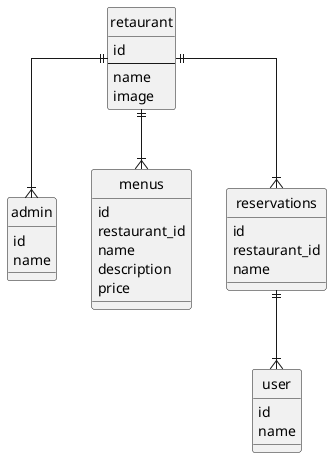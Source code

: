 @startuml
hide circle
skinparam linetype ortho

entity "retaurant" as restaurant {
id
--
name
image
' **optional bold attribute**
' * **mandatory bold attribute**
}

entity "user" as user {
id
name
}

entity "admin" as admin {
id
name
}

entity "menus" as menus {
id
restaurant_id
name
description
price
}

entity "reservations" as reservations {
id
restaurant_id
name
}


restaurant ||--|{ admin
restaurant ||--|{ menus
restaurant ||--|{ reservations
reservations ||--|{ user
@enduml
